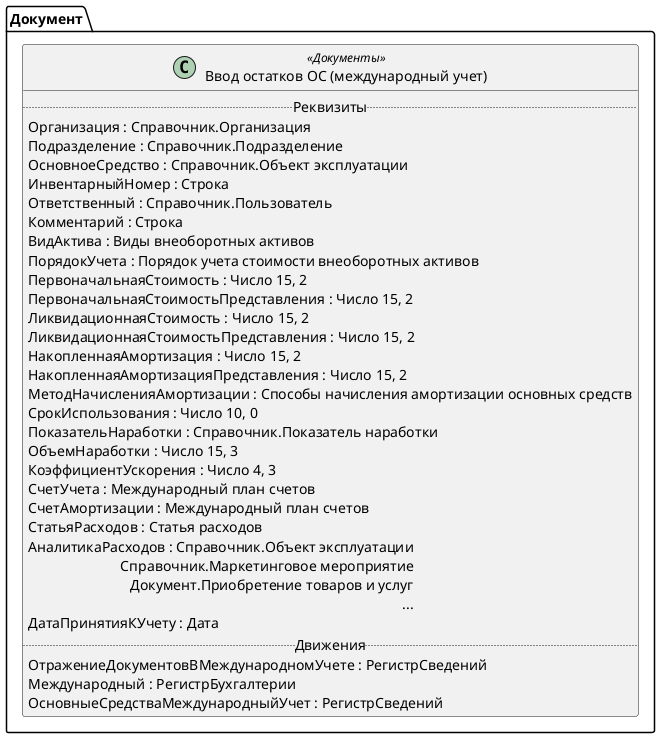 ﻿@startuml ВводОстатковОСМеждународныйУчет
'!include templates.wsd
'..\include templates.wsd
class Документ.ВводОстатковОСМеждународныйУчет as "Ввод остатков ОС (международный учет)" <<Документы>>
{
..Реквизиты..
Организация : Справочник.Организация
Подразделение : Справочник.Подразделение
ОсновноеСредство : Справочник.Объект эксплуатации
ИнвентарныйНомер : Строка
Ответственный : Справочник.Пользователь
Комментарий : Строка
ВидАктива : Виды внеоборотных активов
ПорядокУчета : Порядок учета стоимости внеоборотных активов
ПервоначальнаяСтоимость : Число 15, 2
ПервоначальнаяСтоимостьПредставления : Число 15, 2
ЛиквидационнаяСтоимость : Число 15, 2
ЛиквидационнаяСтоимостьПредставления : Число 15, 2
НакопленнаяАмортизация : Число 15, 2
НакопленнаяАмортизацияПредставления : Число 15, 2
МетодНачисленияАмортизации : Способы начисления амортизации основных средств
СрокИспользования : Число 10, 0
ПоказательНаработки : Справочник.Показатель наработки
ОбъемНаработки : Число 15, 3
КоэффициентУскорения : Число 4, 3
СчетУчета : Международный план счетов
СчетАмортизации : Международный план счетов
СтатьяРасходов : Статья расходов
АналитикаРасходов : Справочник.Объект эксплуатации\rСправочник.Маркетинговое мероприятие\rДокумент.Приобретение товаров и услуг\r...
ДатаПринятияКУчету : Дата
..Движения..
ОтражениеДокументовВМеждународномУчете : РегистрСведений
Международный : РегистрБухгалтерии
ОсновныеСредстваМеждународныйУчет : РегистрСведений
}
@enduml
